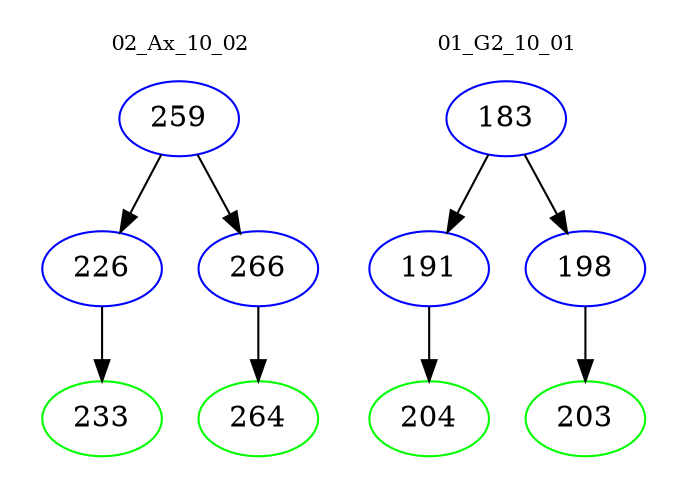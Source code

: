 digraph{
subgraph cluster_0 {
color = white
label = "02_Ax_10_02";
fontsize=10;
T0_259 [label="259", color="blue"]
T0_259 -> T0_226 [color="black"]
T0_226 [label="226", color="blue"]
T0_226 -> T0_233 [color="black"]
T0_233 [label="233", color="green"]
T0_259 -> T0_266 [color="black"]
T0_266 [label="266", color="blue"]
T0_266 -> T0_264 [color="black"]
T0_264 [label="264", color="green"]
}
subgraph cluster_1 {
color = white
label = "01_G2_10_01";
fontsize=10;
T1_183 [label="183", color="blue"]
T1_183 -> T1_191 [color="black"]
T1_191 [label="191", color="blue"]
T1_191 -> T1_204 [color="black"]
T1_204 [label="204", color="green"]
T1_183 -> T1_198 [color="black"]
T1_198 [label="198", color="blue"]
T1_198 -> T1_203 [color="black"]
T1_203 [label="203", color="green"]
}
}

